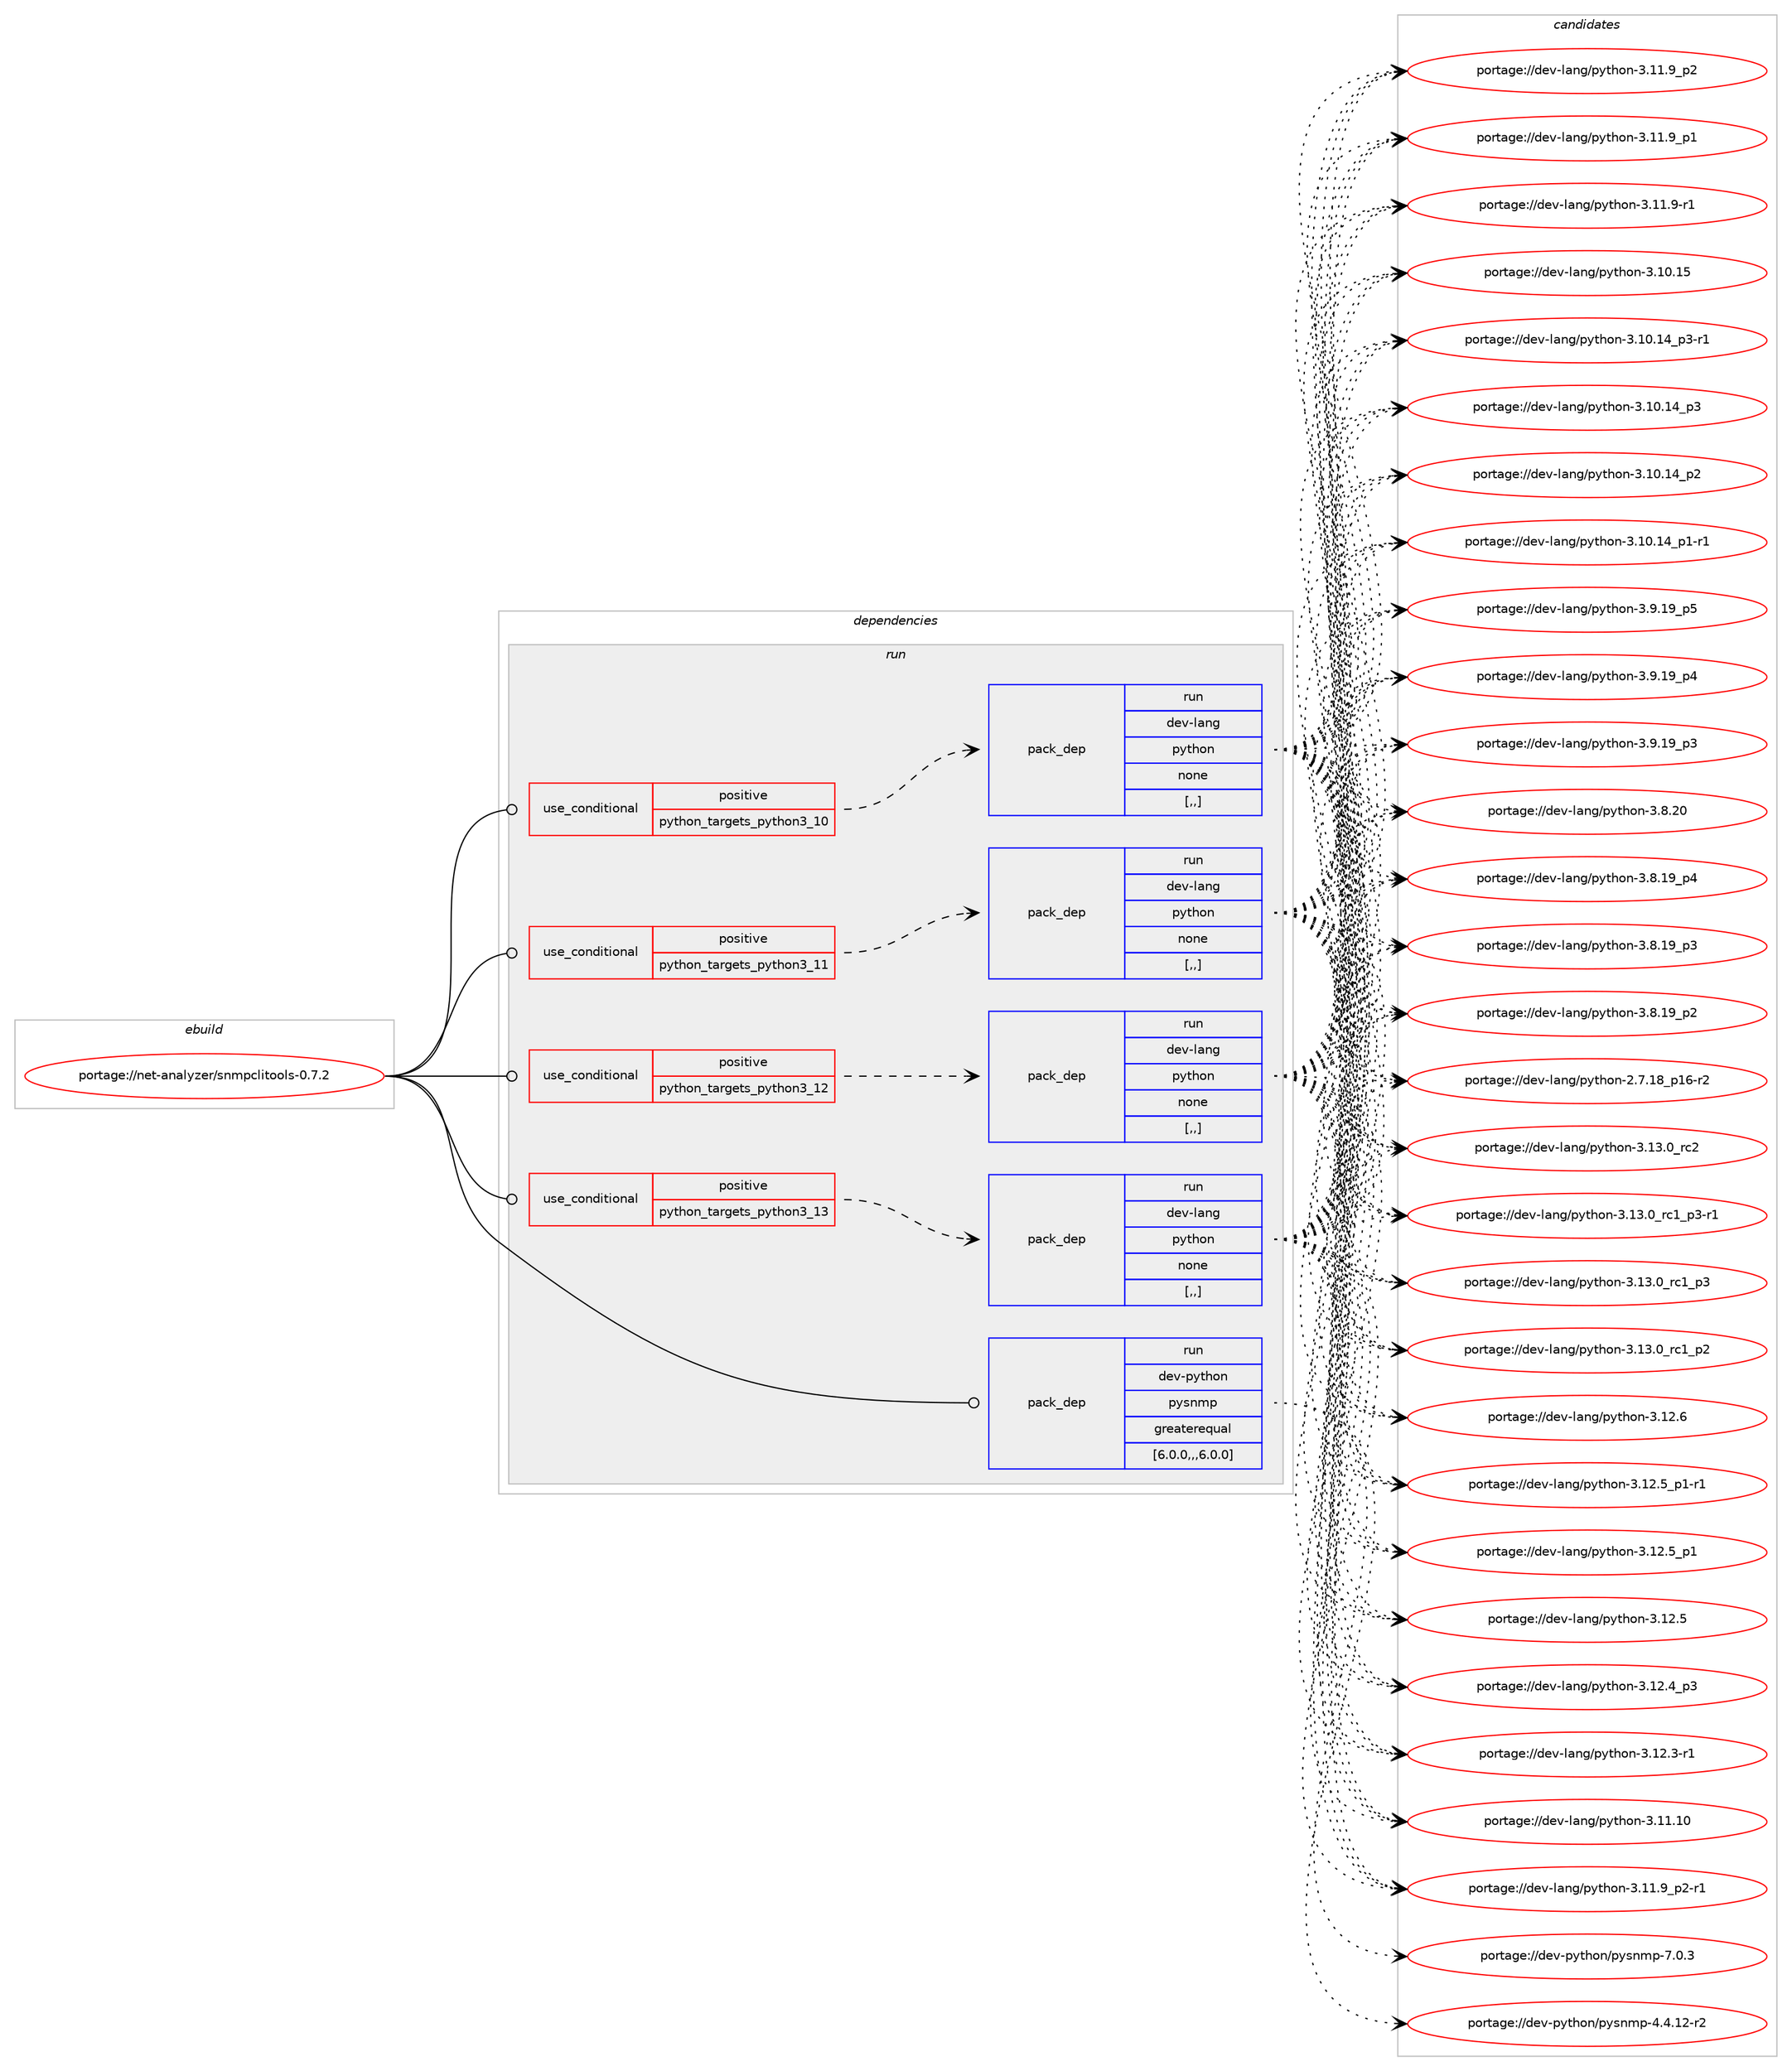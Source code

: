 digraph prolog {

# *************
# Graph options
# *************

newrank=true;
concentrate=true;
compound=true;
graph [rankdir=LR,fontname=Helvetica,fontsize=10,ranksep=1.5];#, ranksep=2.5, nodesep=0.2];
edge  [arrowhead=vee];
node  [fontname=Helvetica,fontsize=10];

# **********
# The ebuild
# **********

subgraph cluster_leftcol {
color=gray;
label=<<i>ebuild</i>>;
id [label="portage://net-analyzer/snmpclitools-0.7.2", color=red, width=4, href="../net-analyzer/snmpclitools-0.7.2.svg"];
}

# ****************
# The dependencies
# ****************

subgraph cluster_midcol {
color=gray;
label=<<i>dependencies</i>>;
subgraph cluster_compile {
fillcolor="#eeeeee";
style=filled;
label=<<i>compile</i>>;
}
subgraph cluster_compileandrun {
fillcolor="#eeeeee";
style=filled;
label=<<i>compile and run</i>>;
}
subgraph cluster_run {
fillcolor="#eeeeee";
style=filled;
label=<<i>run</i>>;
subgraph cond58 {
dependency152 [label=<<TABLE BORDER="0" CELLBORDER="1" CELLSPACING="0" CELLPADDING="4"><TR><TD ROWSPAN="3" CELLPADDING="10">use_conditional</TD></TR><TR><TD>positive</TD></TR><TR><TD>python_targets_python3_10</TD></TR></TABLE>>, shape=none, color=red];
subgraph pack94 {
dependency153 [label=<<TABLE BORDER="0" CELLBORDER="1" CELLSPACING="0" CELLPADDING="4" WIDTH="220"><TR><TD ROWSPAN="6" CELLPADDING="30">pack_dep</TD></TR><TR><TD WIDTH="110">run</TD></TR><TR><TD>dev-lang</TD></TR><TR><TD>python</TD></TR><TR><TD>none</TD></TR><TR><TD>[,,]</TD></TR></TABLE>>, shape=none, color=blue];
}
dependency152:e -> dependency153:w [weight=20,style="dashed",arrowhead="vee"];
}
id:e -> dependency152:w [weight=20,style="solid",arrowhead="odot"];
subgraph cond59 {
dependency154 [label=<<TABLE BORDER="0" CELLBORDER="1" CELLSPACING="0" CELLPADDING="4"><TR><TD ROWSPAN="3" CELLPADDING="10">use_conditional</TD></TR><TR><TD>positive</TD></TR><TR><TD>python_targets_python3_11</TD></TR></TABLE>>, shape=none, color=red];
subgraph pack95 {
dependency155 [label=<<TABLE BORDER="0" CELLBORDER="1" CELLSPACING="0" CELLPADDING="4" WIDTH="220"><TR><TD ROWSPAN="6" CELLPADDING="30">pack_dep</TD></TR><TR><TD WIDTH="110">run</TD></TR><TR><TD>dev-lang</TD></TR><TR><TD>python</TD></TR><TR><TD>none</TD></TR><TR><TD>[,,]</TD></TR></TABLE>>, shape=none, color=blue];
}
dependency154:e -> dependency155:w [weight=20,style="dashed",arrowhead="vee"];
}
id:e -> dependency154:w [weight=20,style="solid",arrowhead="odot"];
subgraph cond60 {
dependency156 [label=<<TABLE BORDER="0" CELLBORDER="1" CELLSPACING="0" CELLPADDING="4"><TR><TD ROWSPAN="3" CELLPADDING="10">use_conditional</TD></TR><TR><TD>positive</TD></TR><TR><TD>python_targets_python3_12</TD></TR></TABLE>>, shape=none, color=red];
subgraph pack96 {
dependency157 [label=<<TABLE BORDER="0" CELLBORDER="1" CELLSPACING="0" CELLPADDING="4" WIDTH="220"><TR><TD ROWSPAN="6" CELLPADDING="30">pack_dep</TD></TR><TR><TD WIDTH="110">run</TD></TR><TR><TD>dev-lang</TD></TR><TR><TD>python</TD></TR><TR><TD>none</TD></TR><TR><TD>[,,]</TD></TR></TABLE>>, shape=none, color=blue];
}
dependency156:e -> dependency157:w [weight=20,style="dashed",arrowhead="vee"];
}
id:e -> dependency156:w [weight=20,style="solid",arrowhead="odot"];
subgraph cond61 {
dependency158 [label=<<TABLE BORDER="0" CELLBORDER="1" CELLSPACING="0" CELLPADDING="4"><TR><TD ROWSPAN="3" CELLPADDING="10">use_conditional</TD></TR><TR><TD>positive</TD></TR><TR><TD>python_targets_python3_13</TD></TR></TABLE>>, shape=none, color=red];
subgraph pack97 {
dependency159 [label=<<TABLE BORDER="0" CELLBORDER="1" CELLSPACING="0" CELLPADDING="4" WIDTH="220"><TR><TD ROWSPAN="6" CELLPADDING="30">pack_dep</TD></TR><TR><TD WIDTH="110">run</TD></TR><TR><TD>dev-lang</TD></TR><TR><TD>python</TD></TR><TR><TD>none</TD></TR><TR><TD>[,,]</TD></TR></TABLE>>, shape=none, color=blue];
}
dependency158:e -> dependency159:w [weight=20,style="dashed",arrowhead="vee"];
}
id:e -> dependency158:w [weight=20,style="solid",arrowhead="odot"];
subgraph pack98 {
dependency160 [label=<<TABLE BORDER="0" CELLBORDER="1" CELLSPACING="0" CELLPADDING="4" WIDTH="220"><TR><TD ROWSPAN="6" CELLPADDING="30">pack_dep</TD></TR><TR><TD WIDTH="110">run</TD></TR><TR><TD>dev-python</TD></TR><TR><TD>pysnmp</TD></TR><TR><TD>greaterequal</TD></TR><TR><TD>[6.0.0,,,6.0.0]</TD></TR></TABLE>>, shape=none, color=blue];
}
id:e -> dependency160:w [weight=20,style="solid",arrowhead="odot"];
}
}

# **************
# The candidates
# **************

subgraph cluster_choices {
rank=same;
color=gray;
label=<<i>candidates</i>>;

subgraph choice94 {
color=black;
nodesep=1;
choice10010111845108971101034711212111610411111045514649514648951149950 [label="portage://dev-lang/python-3.13.0_rc2", color=red, width=4,href="../dev-lang/python-3.13.0_rc2.svg"];
choice1001011184510897110103471121211161041111104551464951464895114994995112514511449 [label="portage://dev-lang/python-3.13.0_rc1_p3-r1", color=red, width=4,href="../dev-lang/python-3.13.0_rc1_p3-r1.svg"];
choice100101118451089711010347112121116104111110455146495146489511499499511251 [label="portage://dev-lang/python-3.13.0_rc1_p3", color=red, width=4,href="../dev-lang/python-3.13.0_rc1_p3.svg"];
choice100101118451089711010347112121116104111110455146495146489511499499511250 [label="portage://dev-lang/python-3.13.0_rc1_p2", color=red, width=4,href="../dev-lang/python-3.13.0_rc1_p2.svg"];
choice10010111845108971101034711212111610411111045514649504654 [label="portage://dev-lang/python-3.12.6", color=red, width=4,href="../dev-lang/python-3.12.6.svg"];
choice1001011184510897110103471121211161041111104551464950465395112494511449 [label="portage://dev-lang/python-3.12.5_p1-r1", color=red, width=4,href="../dev-lang/python-3.12.5_p1-r1.svg"];
choice100101118451089711010347112121116104111110455146495046539511249 [label="portage://dev-lang/python-3.12.5_p1", color=red, width=4,href="../dev-lang/python-3.12.5_p1.svg"];
choice10010111845108971101034711212111610411111045514649504653 [label="portage://dev-lang/python-3.12.5", color=red, width=4,href="../dev-lang/python-3.12.5.svg"];
choice100101118451089711010347112121116104111110455146495046529511251 [label="portage://dev-lang/python-3.12.4_p3", color=red, width=4,href="../dev-lang/python-3.12.4_p3.svg"];
choice100101118451089711010347112121116104111110455146495046514511449 [label="portage://dev-lang/python-3.12.3-r1", color=red, width=4,href="../dev-lang/python-3.12.3-r1.svg"];
choice1001011184510897110103471121211161041111104551464949464948 [label="portage://dev-lang/python-3.11.10", color=red, width=4,href="../dev-lang/python-3.11.10.svg"];
choice1001011184510897110103471121211161041111104551464949465795112504511449 [label="portage://dev-lang/python-3.11.9_p2-r1", color=red, width=4,href="../dev-lang/python-3.11.9_p2-r1.svg"];
choice100101118451089711010347112121116104111110455146494946579511250 [label="portage://dev-lang/python-3.11.9_p2", color=red, width=4,href="../dev-lang/python-3.11.9_p2.svg"];
choice100101118451089711010347112121116104111110455146494946579511249 [label="portage://dev-lang/python-3.11.9_p1", color=red, width=4,href="../dev-lang/python-3.11.9_p1.svg"];
choice100101118451089711010347112121116104111110455146494946574511449 [label="portage://dev-lang/python-3.11.9-r1", color=red, width=4,href="../dev-lang/python-3.11.9-r1.svg"];
choice1001011184510897110103471121211161041111104551464948464953 [label="portage://dev-lang/python-3.10.15", color=red, width=4,href="../dev-lang/python-3.10.15.svg"];
choice100101118451089711010347112121116104111110455146494846495295112514511449 [label="portage://dev-lang/python-3.10.14_p3-r1", color=red, width=4,href="../dev-lang/python-3.10.14_p3-r1.svg"];
choice10010111845108971101034711212111610411111045514649484649529511251 [label="portage://dev-lang/python-3.10.14_p3", color=red, width=4,href="../dev-lang/python-3.10.14_p3.svg"];
choice10010111845108971101034711212111610411111045514649484649529511250 [label="portage://dev-lang/python-3.10.14_p2", color=red, width=4,href="../dev-lang/python-3.10.14_p2.svg"];
choice100101118451089711010347112121116104111110455146494846495295112494511449 [label="portage://dev-lang/python-3.10.14_p1-r1", color=red, width=4,href="../dev-lang/python-3.10.14_p1-r1.svg"];
choice100101118451089711010347112121116104111110455146574649579511253 [label="portage://dev-lang/python-3.9.19_p5", color=red, width=4,href="../dev-lang/python-3.9.19_p5.svg"];
choice100101118451089711010347112121116104111110455146574649579511252 [label="portage://dev-lang/python-3.9.19_p4", color=red, width=4,href="../dev-lang/python-3.9.19_p4.svg"];
choice100101118451089711010347112121116104111110455146574649579511251 [label="portage://dev-lang/python-3.9.19_p3", color=red, width=4,href="../dev-lang/python-3.9.19_p3.svg"];
choice10010111845108971101034711212111610411111045514656465048 [label="portage://dev-lang/python-3.8.20", color=red, width=4,href="../dev-lang/python-3.8.20.svg"];
choice100101118451089711010347112121116104111110455146564649579511252 [label="portage://dev-lang/python-3.8.19_p4", color=red, width=4,href="../dev-lang/python-3.8.19_p4.svg"];
choice100101118451089711010347112121116104111110455146564649579511251 [label="portage://dev-lang/python-3.8.19_p3", color=red, width=4,href="../dev-lang/python-3.8.19_p3.svg"];
choice100101118451089711010347112121116104111110455146564649579511250 [label="portage://dev-lang/python-3.8.19_p2", color=red, width=4,href="../dev-lang/python-3.8.19_p2.svg"];
choice100101118451089711010347112121116104111110455046554649569511249544511450 [label="portage://dev-lang/python-2.7.18_p16-r2", color=red, width=4,href="../dev-lang/python-2.7.18_p16-r2.svg"];
dependency153:e -> choice10010111845108971101034711212111610411111045514649514648951149950:w [style=dotted,weight="100"];
dependency153:e -> choice1001011184510897110103471121211161041111104551464951464895114994995112514511449:w [style=dotted,weight="100"];
dependency153:e -> choice100101118451089711010347112121116104111110455146495146489511499499511251:w [style=dotted,weight="100"];
dependency153:e -> choice100101118451089711010347112121116104111110455146495146489511499499511250:w [style=dotted,weight="100"];
dependency153:e -> choice10010111845108971101034711212111610411111045514649504654:w [style=dotted,weight="100"];
dependency153:e -> choice1001011184510897110103471121211161041111104551464950465395112494511449:w [style=dotted,weight="100"];
dependency153:e -> choice100101118451089711010347112121116104111110455146495046539511249:w [style=dotted,weight="100"];
dependency153:e -> choice10010111845108971101034711212111610411111045514649504653:w [style=dotted,weight="100"];
dependency153:e -> choice100101118451089711010347112121116104111110455146495046529511251:w [style=dotted,weight="100"];
dependency153:e -> choice100101118451089711010347112121116104111110455146495046514511449:w [style=dotted,weight="100"];
dependency153:e -> choice1001011184510897110103471121211161041111104551464949464948:w [style=dotted,weight="100"];
dependency153:e -> choice1001011184510897110103471121211161041111104551464949465795112504511449:w [style=dotted,weight="100"];
dependency153:e -> choice100101118451089711010347112121116104111110455146494946579511250:w [style=dotted,weight="100"];
dependency153:e -> choice100101118451089711010347112121116104111110455146494946579511249:w [style=dotted,weight="100"];
dependency153:e -> choice100101118451089711010347112121116104111110455146494946574511449:w [style=dotted,weight="100"];
dependency153:e -> choice1001011184510897110103471121211161041111104551464948464953:w [style=dotted,weight="100"];
dependency153:e -> choice100101118451089711010347112121116104111110455146494846495295112514511449:w [style=dotted,weight="100"];
dependency153:e -> choice10010111845108971101034711212111610411111045514649484649529511251:w [style=dotted,weight="100"];
dependency153:e -> choice10010111845108971101034711212111610411111045514649484649529511250:w [style=dotted,weight="100"];
dependency153:e -> choice100101118451089711010347112121116104111110455146494846495295112494511449:w [style=dotted,weight="100"];
dependency153:e -> choice100101118451089711010347112121116104111110455146574649579511253:w [style=dotted,weight="100"];
dependency153:e -> choice100101118451089711010347112121116104111110455146574649579511252:w [style=dotted,weight="100"];
dependency153:e -> choice100101118451089711010347112121116104111110455146574649579511251:w [style=dotted,weight="100"];
dependency153:e -> choice10010111845108971101034711212111610411111045514656465048:w [style=dotted,weight="100"];
dependency153:e -> choice100101118451089711010347112121116104111110455146564649579511252:w [style=dotted,weight="100"];
dependency153:e -> choice100101118451089711010347112121116104111110455146564649579511251:w [style=dotted,weight="100"];
dependency153:e -> choice100101118451089711010347112121116104111110455146564649579511250:w [style=dotted,weight="100"];
dependency153:e -> choice100101118451089711010347112121116104111110455046554649569511249544511450:w [style=dotted,weight="100"];
}
subgraph choice95 {
color=black;
nodesep=1;
choice10010111845108971101034711212111610411111045514649514648951149950 [label="portage://dev-lang/python-3.13.0_rc2", color=red, width=4,href="../dev-lang/python-3.13.0_rc2.svg"];
choice1001011184510897110103471121211161041111104551464951464895114994995112514511449 [label="portage://dev-lang/python-3.13.0_rc1_p3-r1", color=red, width=4,href="../dev-lang/python-3.13.0_rc1_p3-r1.svg"];
choice100101118451089711010347112121116104111110455146495146489511499499511251 [label="portage://dev-lang/python-3.13.0_rc1_p3", color=red, width=4,href="../dev-lang/python-3.13.0_rc1_p3.svg"];
choice100101118451089711010347112121116104111110455146495146489511499499511250 [label="portage://dev-lang/python-3.13.0_rc1_p2", color=red, width=4,href="../dev-lang/python-3.13.0_rc1_p2.svg"];
choice10010111845108971101034711212111610411111045514649504654 [label="portage://dev-lang/python-3.12.6", color=red, width=4,href="../dev-lang/python-3.12.6.svg"];
choice1001011184510897110103471121211161041111104551464950465395112494511449 [label="portage://dev-lang/python-3.12.5_p1-r1", color=red, width=4,href="../dev-lang/python-3.12.5_p1-r1.svg"];
choice100101118451089711010347112121116104111110455146495046539511249 [label="portage://dev-lang/python-3.12.5_p1", color=red, width=4,href="../dev-lang/python-3.12.5_p1.svg"];
choice10010111845108971101034711212111610411111045514649504653 [label="portage://dev-lang/python-3.12.5", color=red, width=4,href="../dev-lang/python-3.12.5.svg"];
choice100101118451089711010347112121116104111110455146495046529511251 [label="portage://dev-lang/python-3.12.4_p3", color=red, width=4,href="../dev-lang/python-3.12.4_p3.svg"];
choice100101118451089711010347112121116104111110455146495046514511449 [label="portage://dev-lang/python-3.12.3-r1", color=red, width=4,href="../dev-lang/python-3.12.3-r1.svg"];
choice1001011184510897110103471121211161041111104551464949464948 [label="portage://dev-lang/python-3.11.10", color=red, width=4,href="../dev-lang/python-3.11.10.svg"];
choice1001011184510897110103471121211161041111104551464949465795112504511449 [label="portage://dev-lang/python-3.11.9_p2-r1", color=red, width=4,href="../dev-lang/python-3.11.9_p2-r1.svg"];
choice100101118451089711010347112121116104111110455146494946579511250 [label="portage://dev-lang/python-3.11.9_p2", color=red, width=4,href="../dev-lang/python-3.11.9_p2.svg"];
choice100101118451089711010347112121116104111110455146494946579511249 [label="portage://dev-lang/python-3.11.9_p1", color=red, width=4,href="../dev-lang/python-3.11.9_p1.svg"];
choice100101118451089711010347112121116104111110455146494946574511449 [label="portage://dev-lang/python-3.11.9-r1", color=red, width=4,href="../dev-lang/python-3.11.9-r1.svg"];
choice1001011184510897110103471121211161041111104551464948464953 [label="portage://dev-lang/python-3.10.15", color=red, width=4,href="../dev-lang/python-3.10.15.svg"];
choice100101118451089711010347112121116104111110455146494846495295112514511449 [label="portage://dev-lang/python-3.10.14_p3-r1", color=red, width=4,href="../dev-lang/python-3.10.14_p3-r1.svg"];
choice10010111845108971101034711212111610411111045514649484649529511251 [label="portage://dev-lang/python-3.10.14_p3", color=red, width=4,href="../dev-lang/python-3.10.14_p3.svg"];
choice10010111845108971101034711212111610411111045514649484649529511250 [label="portage://dev-lang/python-3.10.14_p2", color=red, width=4,href="../dev-lang/python-3.10.14_p2.svg"];
choice100101118451089711010347112121116104111110455146494846495295112494511449 [label="portage://dev-lang/python-3.10.14_p1-r1", color=red, width=4,href="../dev-lang/python-3.10.14_p1-r1.svg"];
choice100101118451089711010347112121116104111110455146574649579511253 [label="portage://dev-lang/python-3.9.19_p5", color=red, width=4,href="../dev-lang/python-3.9.19_p5.svg"];
choice100101118451089711010347112121116104111110455146574649579511252 [label="portage://dev-lang/python-3.9.19_p4", color=red, width=4,href="../dev-lang/python-3.9.19_p4.svg"];
choice100101118451089711010347112121116104111110455146574649579511251 [label="portage://dev-lang/python-3.9.19_p3", color=red, width=4,href="../dev-lang/python-3.9.19_p3.svg"];
choice10010111845108971101034711212111610411111045514656465048 [label="portage://dev-lang/python-3.8.20", color=red, width=4,href="../dev-lang/python-3.8.20.svg"];
choice100101118451089711010347112121116104111110455146564649579511252 [label="portage://dev-lang/python-3.8.19_p4", color=red, width=4,href="../dev-lang/python-3.8.19_p4.svg"];
choice100101118451089711010347112121116104111110455146564649579511251 [label="portage://dev-lang/python-3.8.19_p3", color=red, width=4,href="../dev-lang/python-3.8.19_p3.svg"];
choice100101118451089711010347112121116104111110455146564649579511250 [label="portage://dev-lang/python-3.8.19_p2", color=red, width=4,href="../dev-lang/python-3.8.19_p2.svg"];
choice100101118451089711010347112121116104111110455046554649569511249544511450 [label="portage://dev-lang/python-2.7.18_p16-r2", color=red, width=4,href="../dev-lang/python-2.7.18_p16-r2.svg"];
dependency155:e -> choice10010111845108971101034711212111610411111045514649514648951149950:w [style=dotted,weight="100"];
dependency155:e -> choice1001011184510897110103471121211161041111104551464951464895114994995112514511449:w [style=dotted,weight="100"];
dependency155:e -> choice100101118451089711010347112121116104111110455146495146489511499499511251:w [style=dotted,weight="100"];
dependency155:e -> choice100101118451089711010347112121116104111110455146495146489511499499511250:w [style=dotted,weight="100"];
dependency155:e -> choice10010111845108971101034711212111610411111045514649504654:w [style=dotted,weight="100"];
dependency155:e -> choice1001011184510897110103471121211161041111104551464950465395112494511449:w [style=dotted,weight="100"];
dependency155:e -> choice100101118451089711010347112121116104111110455146495046539511249:w [style=dotted,weight="100"];
dependency155:e -> choice10010111845108971101034711212111610411111045514649504653:w [style=dotted,weight="100"];
dependency155:e -> choice100101118451089711010347112121116104111110455146495046529511251:w [style=dotted,weight="100"];
dependency155:e -> choice100101118451089711010347112121116104111110455146495046514511449:w [style=dotted,weight="100"];
dependency155:e -> choice1001011184510897110103471121211161041111104551464949464948:w [style=dotted,weight="100"];
dependency155:e -> choice1001011184510897110103471121211161041111104551464949465795112504511449:w [style=dotted,weight="100"];
dependency155:e -> choice100101118451089711010347112121116104111110455146494946579511250:w [style=dotted,weight="100"];
dependency155:e -> choice100101118451089711010347112121116104111110455146494946579511249:w [style=dotted,weight="100"];
dependency155:e -> choice100101118451089711010347112121116104111110455146494946574511449:w [style=dotted,weight="100"];
dependency155:e -> choice1001011184510897110103471121211161041111104551464948464953:w [style=dotted,weight="100"];
dependency155:e -> choice100101118451089711010347112121116104111110455146494846495295112514511449:w [style=dotted,weight="100"];
dependency155:e -> choice10010111845108971101034711212111610411111045514649484649529511251:w [style=dotted,weight="100"];
dependency155:e -> choice10010111845108971101034711212111610411111045514649484649529511250:w [style=dotted,weight="100"];
dependency155:e -> choice100101118451089711010347112121116104111110455146494846495295112494511449:w [style=dotted,weight="100"];
dependency155:e -> choice100101118451089711010347112121116104111110455146574649579511253:w [style=dotted,weight="100"];
dependency155:e -> choice100101118451089711010347112121116104111110455146574649579511252:w [style=dotted,weight="100"];
dependency155:e -> choice100101118451089711010347112121116104111110455146574649579511251:w [style=dotted,weight="100"];
dependency155:e -> choice10010111845108971101034711212111610411111045514656465048:w [style=dotted,weight="100"];
dependency155:e -> choice100101118451089711010347112121116104111110455146564649579511252:w [style=dotted,weight="100"];
dependency155:e -> choice100101118451089711010347112121116104111110455146564649579511251:w [style=dotted,weight="100"];
dependency155:e -> choice100101118451089711010347112121116104111110455146564649579511250:w [style=dotted,weight="100"];
dependency155:e -> choice100101118451089711010347112121116104111110455046554649569511249544511450:w [style=dotted,weight="100"];
}
subgraph choice96 {
color=black;
nodesep=1;
choice10010111845108971101034711212111610411111045514649514648951149950 [label="portage://dev-lang/python-3.13.0_rc2", color=red, width=4,href="../dev-lang/python-3.13.0_rc2.svg"];
choice1001011184510897110103471121211161041111104551464951464895114994995112514511449 [label="portage://dev-lang/python-3.13.0_rc1_p3-r1", color=red, width=4,href="../dev-lang/python-3.13.0_rc1_p3-r1.svg"];
choice100101118451089711010347112121116104111110455146495146489511499499511251 [label="portage://dev-lang/python-3.13.0_rc1_p3", color=red, width=4,href="../dev-lang/python-3.13.0_rc1_p3.svg"];
choice100101118451089711010347112121116104111110455146495146489511499499511250 [label="portage://dev-lang/python-3.13.0_rc1_p2", color=red, width=4,href="../dev-lang/python-3.13.0_rc1_p2.svg"];
choice10010111845108971101034711212111610411111045514649504654 [label="portage://dev-lang/python-3.12.6", color=red, width=4,href="../dev-lang/python-3.12.6.svg"];
choice1001011184510897110103471121211161041111104551464950465395112494511449 [label="portage://dev-lang/python-3.12.5_p1-r1", color=red, width=4,href="../dev-lang/python-3.12.5_p1-r1.svg"];
choice100101118451089711010347112121116104111110455146495046539511249 [label="portage://dev-lang/python-3.12.5_p1", color=red, width=4,href="../dev-lang/python-3.12.5_p1.svg"];
choice10010111845108971101034711212111610411111045514649504653 [label="portage://dev-lang/python-3.12.5", color=red, width=4,href="../dev-lang/python-3.12.5.svg"];
choice100101118451089711010347112121116104111110455146495046529511251 [label="portage://dev-lang/python-3.12.4_p3", color=red, width=4,href="../dev-lang/python-3.12.4_p3.svg"];
choice100101118451089711010347112121116104111110455146495046514511449 [label="portage://dev-lang/python-3.12.3-r1", color=red, width=4,href="../dev-lang/python-3.12.3-r1.svg"];
choice1001011184510897110103471121211161041111104551464949464948 [label="portage://dev-lang/python-3.11.10", color=red, width=4,href="../dev-lang/python-3.11.10.svg"];
choice1001011184510897110103471121211161041111104551464949465795112504511449 [label="portage://dev-lang/python-3.11.9_p2-r1", color=red, width=4,href="../dev-lang/python-3.11.9_p2-r1.svg"];
choice100101118451089711010347112121116104111110455146494946579511250 [label="portage://dev-lang/python-3.11.9_p2", color=red, width=4,href="../dev-lang/python-3.11.9_p2.svg"];
choice100101118451089711010347112121116104111110455146494946579511249 [label="portage://dev-lang/python-3.11.9_p1", color=red, width=4,href="../dev-lang/python-3.11.9_p1.svg"];
choice100101118451089711010347112121116104111110455146494946574511449 [label="portage://dev-lang/python-3.11.9-r1", color=red, width=4,href="../dev-lang/python-3.11.9-r1.svg"];
choice1001011184510897110103471121211161041111104551464948464953 [label="portage://dev-lang/python-3.10.15", color=red, width=4,href="../dev-lang/python-3.10.15.svg"];
choice100101118451089711010347112121116104111110455146494846495295112514511449 [label="portage://dev-lang/python-3.10.14_p3-r1", color=red, width=4,href="../dev-lang/python-3.10.14_p3-r1.svg"];
choice10010111845108971101034711212111610411111045514649484649529511251 [label="portage://dev-lang/python-3.10.14_p3", color=red, width=4,href="../dev-lang/python-3.10.14_p3.svg"];
choice10010111845108971101034711212111610411111045514649484649529511250 [label="portage://dev-lang/python-3.10.14_p2", color=red, width=4,href="../dev-lang/python-3.10.14_p2.svg"];
choice100101118451089711010347112121116104111110455146494846495295112494511449 [label="portage://dev-lang/python-3.10.14_p1-r1", color=red, width=4,href="../dev-lang/python-3.10.14_p1-r1.svg"];
choice100101118451089711010347112121116104111110455146574649579511253 [label="portage://dev-lang/python-3.9.19_p5", color=red, width=4,href="../dev-lang/python-3.9.19_p5.svg"];
choice100101118451089711010347112121116104111110455146574649579511252 [label="portage://dev-lang/python-3.9.19_p4", color=red, width=4,href="../dev-lang/python-3.9.19_p4.svg"];
choice100101118451089711010347112121116104111110455146574649579511251 [label="portage://dev-lang/python-3.9.19_p3", color=red, width=4,href="../dev-lang/python-3.9.19_p3.svg"];
choice10010111845108971101034711212111610411111045514656465048 [label="portage://dev-lang/python-3.8.20", color=red, width=4,href="../dev-lang/python-3.8.20.svg"];
choice100101118451089711010347112121116104111110455146564649579511252 [label="portage://dev-lang/python-3.8.19_p4", color=red, width=4,href="../dev-lang/python-3.8.19_p4.svg"];
choice100101118451089711010347112121116104111110455146564649579511251 [label="portage://dev-lang/python-3.8.19_p3", color=red, width=4,href="../dev-lang/python-3.8.19_p3.svg"];
choice100101118451089711010347112121116104111110455146564649579511250 [label="portage://dev-lang/python-3.8.19_p2", color=red, width=4,href="../dev-lang/python-3.8.19_p2.svg"];
choice100101118451089711010347112121116104111110455046554649569511249544511450 [label="portage://dev-lang/python-2.7.18_p16-r2", color=red, width=4,href="../dev-lang/python-2.7.18_p16-r2.svg"];
dependency157:e -> choice10010111845108971101034711212111610411111045514649514648951149950:w [style=dotted,weight="100"];
dependency157:e -> choice1001011184510897110103471121211161041111104551464951464895114994995112514511449:w [style=dotted,weight="100"];
dependency157:e -> choice100101118451089711010347112121116104111110455146495146489511499499511251:w [style=dotted,weight="100"];
dependency157:e -> choice100101118451089711010347112121116104111110455146495146489511499499511250:w [style=dotted,weight="100"];
dependency157:e -> choice10010111845108971101034711212111610411111045514649504654:w [style=dotted,weight="100"];
dependency157:e -> choice1001011184510897110103471121211161041111104551464950465395112494511449:w [style=dotted,weight="100"];
dependency157:e -> choice100101118451089711010347112121116104111110455146495046539511249:w [style=dotted,weight="100"];
dependency157:e -> choice10010111845108971101034711212111610411111045514649504653:w [style=dotted,weight="100"];
dependency157:e -> choice100101118451089711010347112121116104111110455146495046529511251:w [style=dotted,weight="100"];
dependency157:e -> choice100101118451089711010347112121116104111110455146495046514511449:w [style=dotted,weight="100"];
dependency157:e -> choice1001011184510897110103471121211161041111104551464949464948:w [style=dotted,weight="100"];
dependency157:e -> choice1001011184510897110103471121211161041111104551464949465795112504511449:w [style=dotted,weight="100"];
dependency157:e -> choice100101118451089711010347112121116104111110455146494946579511250:w [style=dotted,weight="100"];
dependency157:e -> choice100101118451089711010347112121116104111110455146494946579511249:w [style=dotted,weight="100"];
dependency157:e -> choice100101118451089711010347112121116104111110455146494946574511449:w [style=dotted,weight="100"];
dependency157:e -> choice1001011184510897110103471121211161041111104551464948464953:w [style=dotted,weight="100"];
dependency157:e -> choice100101118451089711010347112121116104111110455146494846495295112514511449:w [style=dotted,weight="100"];
dependency157:e -> choice10010111845108971101034711212111610411111045514649484649529511251:w [style=dotted,weight="100"];
dependency157:e -> choice10010111845108971101034711212111610411111045514649484649529511250:w [style=dotted,weight="100"];
dependency157:e -> choice100101118451089711010347112121116104111110455146494846495295112494511449:w [style=dotted,weight="100"];
dependency157:e -> choice100101118451089711010347112121116104111110455146574649579511253:w [style=dotted,weight="100"];
dependency157:e -> choice100101118451089711010347112121116104111110455146574649579511252:w [style=dotted,weight="100"];
dependency157:e -> choice100101118451089711010347112121116104111110455146574649579511251:w [style=dotted,weight="100"];
dependency157:e -> choice10010111845108971101034711212111610411111045514656465048:w [style=dotted,weight="100"];
dependency157:e -> choice100101118451089711010347112121116104111110455146564649579511252:w [style=dotted,weight="100"];
dependency157:e -> choice100101118451089711010347112121116104111110455146564649579511251:w [style=dotted,weight="100"];
dependency157:e -> choice100101118451089711010347112121116104111110455146564649579511250:w [style=dotted,weight="100"];
dependency157:e -> choice100101118451089711010347112121116104111110455046554649569511249544511450:w [style=dotted,weight="100"];
}
subgraph choice97 {
color=black;
nodesep=1;
choice10010111845108971101034711212111610411111045514649514648951149950 [label="portage://dev-lang/python-3.13.0_rc2", color=red, width=4,href="../dev-lang/python-3.13.0_rc2.svg"];
choice1001011184510897110103471121211161041111104551464951464895114994995112514511449 [label="portage://dev-lang/python-3.13.0_rc1_p3-r1", color=red, width=4,href="../dev-lang/python-3.13.0_rc1_p3-r1.svg"];
choice100101118451089711010347112121116104111110455146495146489511499499511251 [label="portage://dev-lang/python-3.13.0_rc1_p3", color=red, width=4,href="../dev-lang/python-3.13.0_rc1_p3.svg"];
choice100101118451089711010347112121116104111110455146495146489511499499511250 [label="portage://dev-lang/python-3.13.0_rc1_p2", color=red, width=4,href="../dev-lang/python-3.13.0_rc1_p2.svg"];
choice10010111845108971101034711212111610411111045514649504654 [label="portage://dev-lang/python-3.12.6", color=red, width=4,href="../dev-lang/python-3.12.6.svg"];
choice1001011184510897110103471121211161041111104551464950465395112494511449 [label="portage://dev-lang/python-3.12.5_p1-r1", color=red, width=4,href="../dev-lang/python-3.12.5_p1-r1.svg"];
choice100101118451089711010347112121116104111110455146495046539511249 [label="portage://dev-lang/python-3.12.5_p1", color=red, width=4,href="../dev-lang/python-3.12.5_p1.svg"];
choice10010111845108971101034711212111610411111045514649504653 [label="portage://dev-lang/python-3.12.5", color=red, width=4,href="../dev-lang/python-3.12.5.svg"];
choice100101118451089711010347112121116104111110455146495046529511251 [label="portage://dev-lang/python-3.12.4_p3", color=red, width=4,href="../dev-lang/python-3.12.4_p3.svg"];
choice100101118451089711010347112121116104111110455146495046514511449 [label="portage://dev-lang/python-3.12.3-r1", color=red, width=4,href="../dev-lang/python-3.12.3-r1.svg"];
choice1001011184510897110103471121211161041111104551464949464948 [label="portage://dev-lang/python-3.11.10", color=red, width=4,href="../dev-lang/python-3.11.10.svg"];
choice1001011184510897110103471121211161041111104551464949465795112504511449 [label="portage://dev-lang/python-3.11.9_p2-r1", color=red, width=4,href="../dev-lang/python-3.11.9_p2-r1.svg"];
choice100101118451089711010347112121116104111110455146494946579511250 [label="portage://dev-lang/python-3.11.9_p2", color=red, width=4,href="../dev-lang/python-3.11.9_p2.svg"];
choice100101118451089711010347112121116104111110455146494946579511249 [label="portage://dev-lang/python-3.11.9_p1", color=red, width=4,href="../dev-lang/python-3.11.9_p1.svg"];
choice100101118451089711010347112121116104111110455146494946574511449 [label="portage://dev-lang/python-3.11.9-r1", color=red, width=4,href="../dev-lang/python-3.11.9-r1.svg"];
choice1001011184510897110103471121211161041111104551464948464953 [label="portage://dev-lang/python-3.10.15", color=red, width=4,href="../dev-lang/python-3.10.15.svg"];
choice100101118451089711010347112121116104111110455146494846495295112514511449 [label="portage://dev-lang/python-3.10.14_p3-r1", color=red, width=4,href="../dev-lang/python-3.10.14_p3-r1.svg"];
choice10010111845108971101034711212111610411111045514649484649529511251 [label="portage://dev-lang/python-3.10.14_p3", color=red, width=4,href="../dev-lang/python-3.10.14_p3.svg"];
choice10010111845108971101034711212111610411111045514649484649529511250 [label="portage://dev-lang/python-3.10.14_p2", color=red, width=4,href="../dev-lang/python-3.10.14_p2.svg"];
choice100101118451089711010347112121116104111110455146494846495295112494511449 [label="portage://dev-lang/python-3.10.14_p1-r1", color=red, width=4,href="../dev-lang/python-3.10.14_p1-r1.svg"];
choice100101118451089711010347112121116104111110455146574649579511253 [label="portage://dev-lang/python-3.9.19_p5", color=red, width=4,href="../dev-lang/python-3.9.19_p5.svg"];
choice100101118451089711010347112121116104111110455146574649579511252 [label="portage://dev-lang/python-3.9.19_p4", color=red, width=4,href="../dev-lang/python-3.9.19_p4.svg"];
choice100101118451089711010347112121116104111110455146574649579511251 [label="portage://dev-lang/python-3.9.19_p3", color=red, width=4,href="../dev-lang/python-3.9.19_p3.svg"];
choice10010111845108971101034711212111610411111045514656465048 [label="portage://dev-lang/python-3.8.20", color=red, width=4,href="../dev-lang/python-3.8.20.svg"];
choice100101118451089711010347112121116104111110455146564649579511252 [label="portage://dev-lang/python-3.8.19_p4", color=red, width=4,href="../dev-lang/python-3.8.19_p4.svg"];
choice100101118451089711010347112121116104111110455146564649579511251 [label="portage://dev-lang/python-3.8.19_p3", color=red, width=4,href="../dev-lang/python-3.8.19_p3.svg"];
choice100101118451089711010347112121116104111110455146564649579511250 [label="portage://dev-lang/python-3.8.19_p2", color=red, width=4,href="../dev-lang/python-3.8.19_p2.svg"];
choice100101118451089711010347112121116104111110455046554649569511249544511450 [label="portage://dev-lang/python-2.7.18_p16-r2", color=red, width=4,href="../dev-lang/python-2.7.18_p16-r2.svg"];
dependency159:e -> choice10010111845108971101034711212111610411111045514649514648951149950:w [style=dotted,weight="100"];
dependency159:e -> choice1001011184510897110103471121211161041111104551464951464895114994995112514511449:w [style=dotted,weight="100"];
dependency159:e -> choice100101118451089711010347112121116104111110455146495146489511499499511251:w [style=dotted,weight="100"];
dependency159:e -> choice100101118451089711010347112121116104111110455146495146489511499499511250:w [style=dotted,weight="100"];
dependency159:e -> choice10010111845108971101034711212111610411111045514649504654:w [style=dotted,weight="100"];
dependency159:e -> choice1001011184510897110103471121211161041111104551464950465395112494511449:w [style=dotted,weight="100"];
dependency159:e -> choice100101118451089711010347112121116104111110455146495046539511249:w [style=dotted,weight="100"];
dependency159:e -> choice10010111845108971101034711212111610411111045514649504653:w [style=dotted,weight="100"];
dependency159:e -> choice100101118451089711010347112121116104111110455146495046529511251:w [style=dotted,weight="100"];
dependency159:e -> choice100101118451089711010347112121116104111110455146495046514511449:w [style=dotted,weight="100"];
dependency159:e -> choice1001011184510897110103471121211161041111104551464949464948:w [style=dotted,weight="100"];
dependency159:e -> choice1001011184510897110103471121211161041111104551464949465795112504511449:w [style=dotted,weight="100"];
dependency159:e -> choice100101118451089711010347112121116104111110455146494946579511250:w [style=dotted,weight="100"];
dependency159:e -> choice100101118451089711010347112121116104111110455146494946579511249:w [style=dotted,weight="100"];
dependency159:e -> choice100101118451089711010347112121116104111110455146494946574511449:w [style=dotted,weight="100"];
dependency159:e -> choice1001011184510897110103471121211161041111104551464948464953:w [style=dotted,weight="100"];
dependency159:e -> choice100101118451089711010347112121116104111110455146494846495295112514511449:w [style=dotted,weight="100"];
dependency159:e -> choice10010111845108971101034711212111610411111045514649484649529511251:w [style=dotted,weight="100"];
dependency159:e -> choice10010111845108971101034711212111610411111045514649484649529511250:w [style=dotted,weight="100"];
dependency159:e -> choice100101118451089711010347112121116104111110455146494846495295112494511449:w [style=dotted,weight="100"];
dependency159:e -> choice100101118451089711010347112121116104111110455146574649579511253:w [style=dotted,weight="100"];
dependency159:e -> choice100101118451089711010347112121116104111110455146574649579511252:w [style=dotted,weight="100"];
dependency159:e -> choice100101118451089711010347112121116104111110455146574649579511251:w [style=dotted,weight="100"];
dependency159:e -> choice10010111845108971101034711212111610411111045514656465048:w [style=dotted,weight="100"];
dependency159:e -> choice100101118451089711010347112121116104111110455146564649579511252:w [style=dotted,weight="100"];
dependency159:e -> choice100101118451089711010347112121116104111110455146564649579511251:w [style=dotted,weight="100"];
dependency159:e -> choice100101118451089711010347112121116104111110455146564649579511250:w [style=dotted,weight="100"];
dependency159:e -> choice100101118451089711010347112121116104111110455046554649569511249544511450:w [style=dotted,weight="100"];
}
subgraph choice98 {
color=black;
nodesep=1;
choice1001011184511212111610411111047112121115110109112455546484651 [label="portage://dev-python/pysnmp-7.0.3", color=red, width=4,href="../dev-python/pysnmp-7.0.3.svg"];
choice1001011184511212111610411111047112121115110109112455246524649504511450 [label="portage://dev-python/pysnmp-4.4.12-r2", color=red, width=4,href="../dev-python/pysnmp-4.4.12-r2.svg"];
dependency160:e -> choice1001011184511212111610411111047112121115110109112455546484651:w [style=dotted,weight="100"];
dependency160:e -> choice1001011184511212111610411111047112121115110109112455246524649504511450:w [style=dotted,weight="100"];
}
}

}

